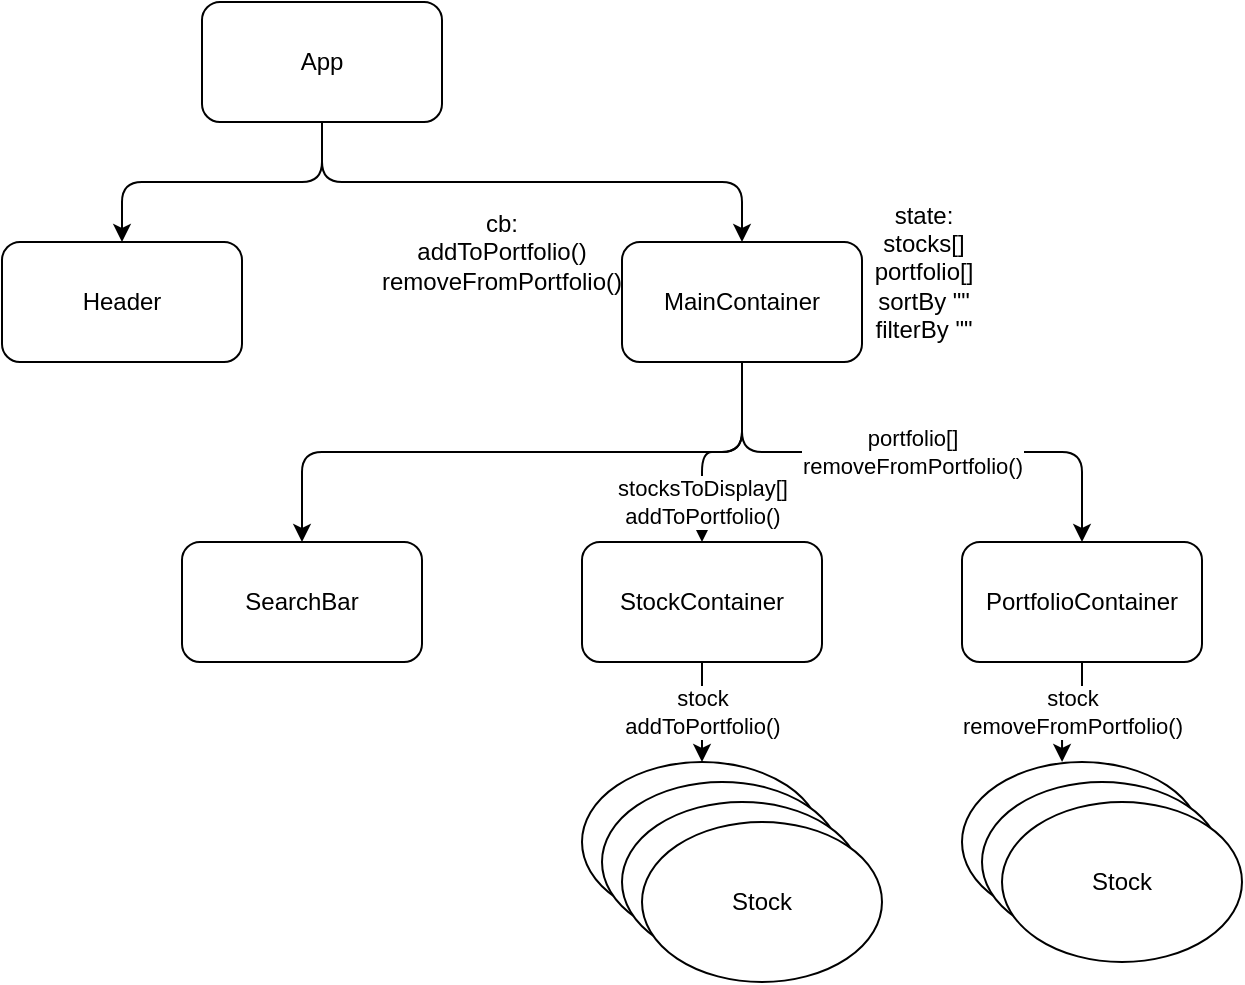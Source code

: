 <mxfile>
    <diagram id="lGsCCOMbcJBuDpcRhYKV" name="Page-1">
        <mxGraphModel dx="686" dy="525" grid="1" gridSize="10" guides="1" tooltips="1" connect="1" arrows="1" fold="1" page="1" pageScale="1" pageWidth="850" pageHeight="1100" math="0" shadow="0">
            <root>
                <mxCell id="0"/>
                <mxCell id="1" parent="0"/>
                <mxCell id="15" style="edgeStyle=orthogonalEdgeStyle;html=1;exitX=0.5;exitY=1;exitDx=0;exitDy=0;entryX=0.5;entryY=0;entryDx=0;entryDy=0;" edge="1" parent="1" source="2" target="3">
                    <mxGeometry relative="1" as="geometry"/>
                </mxCell>
                <mxCell id="16" style="edgeStyle=orthogonalEdgeStyle;html=1;exitX=0.5;exitY=1;exitDx=0;exitDy=0;entryX=0.5;entryY=0;entryDx=0;entryDy=0;" edge="1" parent="1" source="2" target="4">
                    <mxGeometry relative="1" as="geometry"/>
                </mxCell>
                <mxCell id="2" value="App" style="rounded=1;whiteSpace=wrap;html=1;" vertex="1" parent="1">
                    <mxGeometry x="160" y="50" width="120" height="60" as="geometry"/>
                </mxCell>
                <mxCell id="3" value="Header" style="rounded=1;whiteSpace=wrap;html=1;" vertex="1" parent="1">
                    <mxGeometry x="60" y="170" width="120" height="60" as="geometry"/>
                </mxCell>
                <mxCell id="17" style="edgeStyle=orthogonalEdgeStyle;html=1;exitX=0.5;exitY=1;exitDx=0;exitDy=0;entryX=0.5;entryY=0;entryDx=0;entryDy=0;" edge="1" parent="1" source="4" target="5">
                    <mxGeometry relative="1" as="geometry"/>
                </mxCell>
                <mxCell id="18" value="stocksToDisplay[]&lt;br&gt;addToPortfolio()" style="edgeStyle=orthogonalEdgeStyle;html=1;exitX=0.5;exitY=1;exitDx=0;exitDy=0;entryX=0.5;entryY=0;entryDx=0;entryDy=0;" edge="1" parent="1" source="4" target="6">
                    <mxGeometry x="0.636" relative="1" as="geometry">
                        <mxPoint as="offset"/>
                    </mxGeometry>
                </mxCell>
                <mxCell id="19" value="portfolio[]&lt;br&gt;removeFromPortfolio()" style="edgeStyle=orthogonalEdgeStyle;html=1;exitX=0.5;exitY=1;exitDx=0;exitDy=0;entryX=0.5;entryY=0;entryDx=0;entryDy=0;" edge="1" parent="1" source="4" target="7">
                    <mxGeometry relative="1" as="geometry"/>
                </mxCell>
                <mxCell id="4" value="MainContainer" style="rounded=1;whiteSpace=wrap;html=1;" vertex="1" parent="1">
                    <mxGeometry x="370" y="170" width="120" height="60" as="geometry"/>
                </mxCell>
                <mxCell id="5" value="SearchBar" style="rounded=1;whiteSpace=wrap;html=1;" vertex="1" parent="1">
                    <mxGeometry x="150" y="320" width="120" height="60" as="geometry"/>
                </mxCell>
                <mxCell id="20" value="stock&lt;br&gt;addToPortfolio()" style="edgeStyle=orthogonalEdgeStyle;html=1;exitX=0.5;exitY=1;exitDx=0;exitDy=0;" edge="1" parent="1" source="6" target="8">
                    <mxGeometry relative="1" as="geometry"/>
                </mxCell>
                <mxCell id="6" value="StockContainer" style="rounded=1;whiteSpace=wrap;html=1;" vertex="1" parent="1">
                    <mxGeometry x="350" y="320" width="120" height="60" as="geometry"/>
                </mxCell>
                <mxCell id="21" value="stock&lt;br&gt;removeFromPortfolio()" style="edgeStyle=orthogonalEdgeStyle;html=1;exitX=0.5;exitY=1;exitDx=0;exitDy=0;entryX=0.417;entryY=0;entryDx=0;entryDy=0;entryPerimeter=0;" edge="1" parent="1" source="7" target="12">
                    <mxGeometry relative="1" as="geometry"/>
                </mxCell>
                <mxCell id="7" value="PortfolioContainer" style="rounded=1;whiteSpace=wrap;html=1;" vertex="1" parent="1">
                    <mxGeometry x="540" y="320" width="120" height="60" as="geometry"/>
                </mxCell>
                <mxCell id="8" value="Stock" style="ellipse;whiteSpace=wrap;html=1;" vertex="1" parent="1">
                    <mxGeometry x="350" y="430" width="120" height="80" as="geometry"/>
                </mxCell>
                <mxCell id="9" value="Stock" style="ellipse;whiteSpace=wrap;html=1;" vertex="1" parent="1">
                    <mxGeometry x="360" y="440" width="120" height="80" as="geometry"/>
                </mxCell>
                <mxCell id="10" value="Stock" style="ellipse;whiteSpace=wrap;html=1;" vertex="1" parent="1">
                    <mxGeometry x="370" y="450" width="120" height="80" as="geometry"/>
                </mxCell>
                <mxCell id="11" value="Stock" style="ellipse;whiteSpace=wrap;html=1;" vertex="1" parent="1">
                    <mxGeometry x="380" y="460" width="120" height="80" as="geometry"/>
                </mxCell>
                <mxCell id="12" value="Stock" style="ellipse;whiteSpace=wrap;html=1;" vertex="1" parent="1">
                    <mxGeometry x="540" y="430" width="120" height="80" as="geometry"/>
                </mxCell>
                <mxCell id="13" value="Stock" style="ellipse;whiteSpace=wrap;html=1;" vertex="1" parent="1">
                    <mxGeometry x="550" y="440" width="120" height="80" as="geometry"/>
                </mxCell>
                <mxCell id="14" value="Stock" style="ellipse;whiteSpace=wrap;html=1;" vertex="1" parent="1">
                    <mxGeometry x="560" y="450" width="120" height="80" as="geometry"/>
                </mxCell>
                <mxCell id="22" value="state: stocks[]&lt;br&gt;portfolio[]&lt;br&gt;sortBy &quot;&quot;&lt;br&gt;filterBy &quot;&quot;" style="text;html=1;strokeColor=none;fillColor=none;align=center;verticalAlign=middle;whiteSpace=wrap;rounded=0;" vertex="1" parent="1">
                    <mxGeometry x="491" y="170" width="60" height="30" as="geometry"/>
                </mxCell>
                <mxCell id="24" value="cb:&lt;br&gt;addToPortfolio()&lt;br&gt;removeFromPortfolio()" style="text;html=1;strokeColor=none;fillColor=none;align=center;verticalAlign=middle;whiteSpace=wrap;rounded=0;" vertex="1" parent="1">
                    <mxGeometry x="280" y="160" width="60" height="30" as="geometry"/>
                </mxCell>
            </root>
        </mxGraphModel>
    </diagram>
</mxfile>